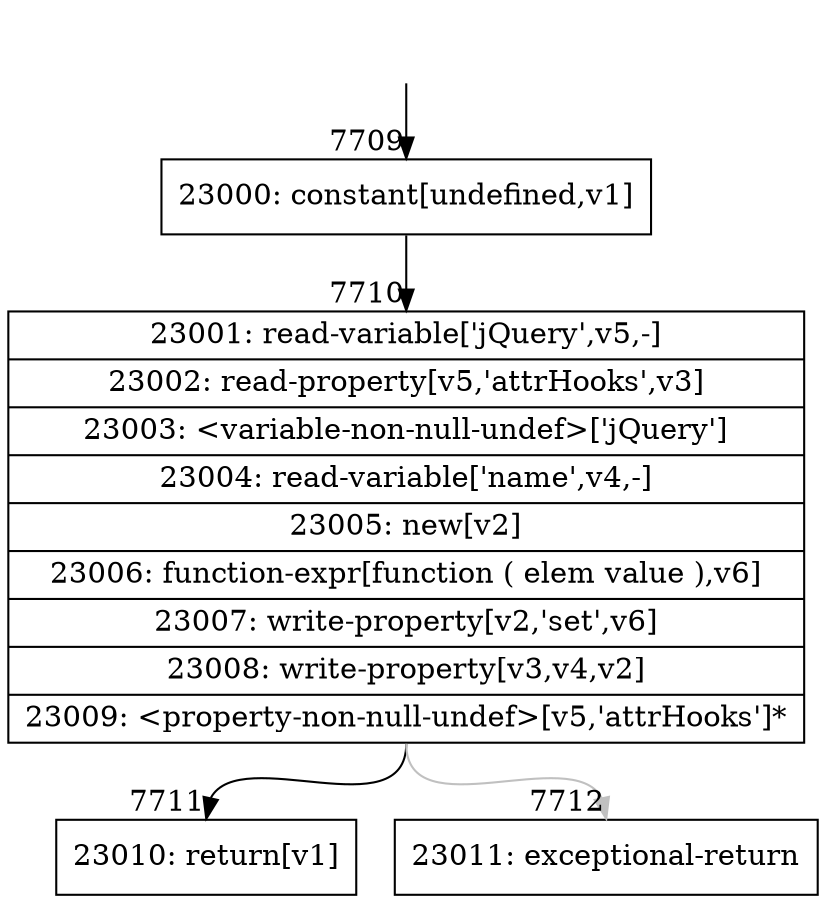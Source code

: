digraph {
rankdir="TD"
BB_entry474[shape=none,label=""];
BB_entry474 -> BB7709 [tailport=s, headport=n, headlabel="    7709"]
BB7709 [shape=record label="{23000: constant[undefined,v1]}" ] 
BB7709 -> BB7710 [tailport=s, headport=n, headlabel="      7710"]
BB7710 [shape=record label="{23001: read-variable['jQuery',v5,-]|23002: read-property[v5,'attrHooks',v3]|23003: \<variable-non-null-undef\>['jQuery']|23004: read-variable['name',v4,-]|23005: new[v2]|23006: function-expr[function ( elem value ),v6]|23007: write-property[v2,'set',v6]|23008: write-property[v3,v4,v2]|23009: \<property-non-null-undef\>[v5,'attrHooks']*}" ] 
BB7710 -> BB7711 [tailport=s, headport=n, headlabel="      7711"]
BB7710 -> BB7712 [tailport=s, headport=n, color=gray, headlabel="      7712"]
BB7711 [shape=record label="{23010: return[v1]}" ] 
BB7712 [shape=record label="{23011: exceptional-return}" ] 
}
